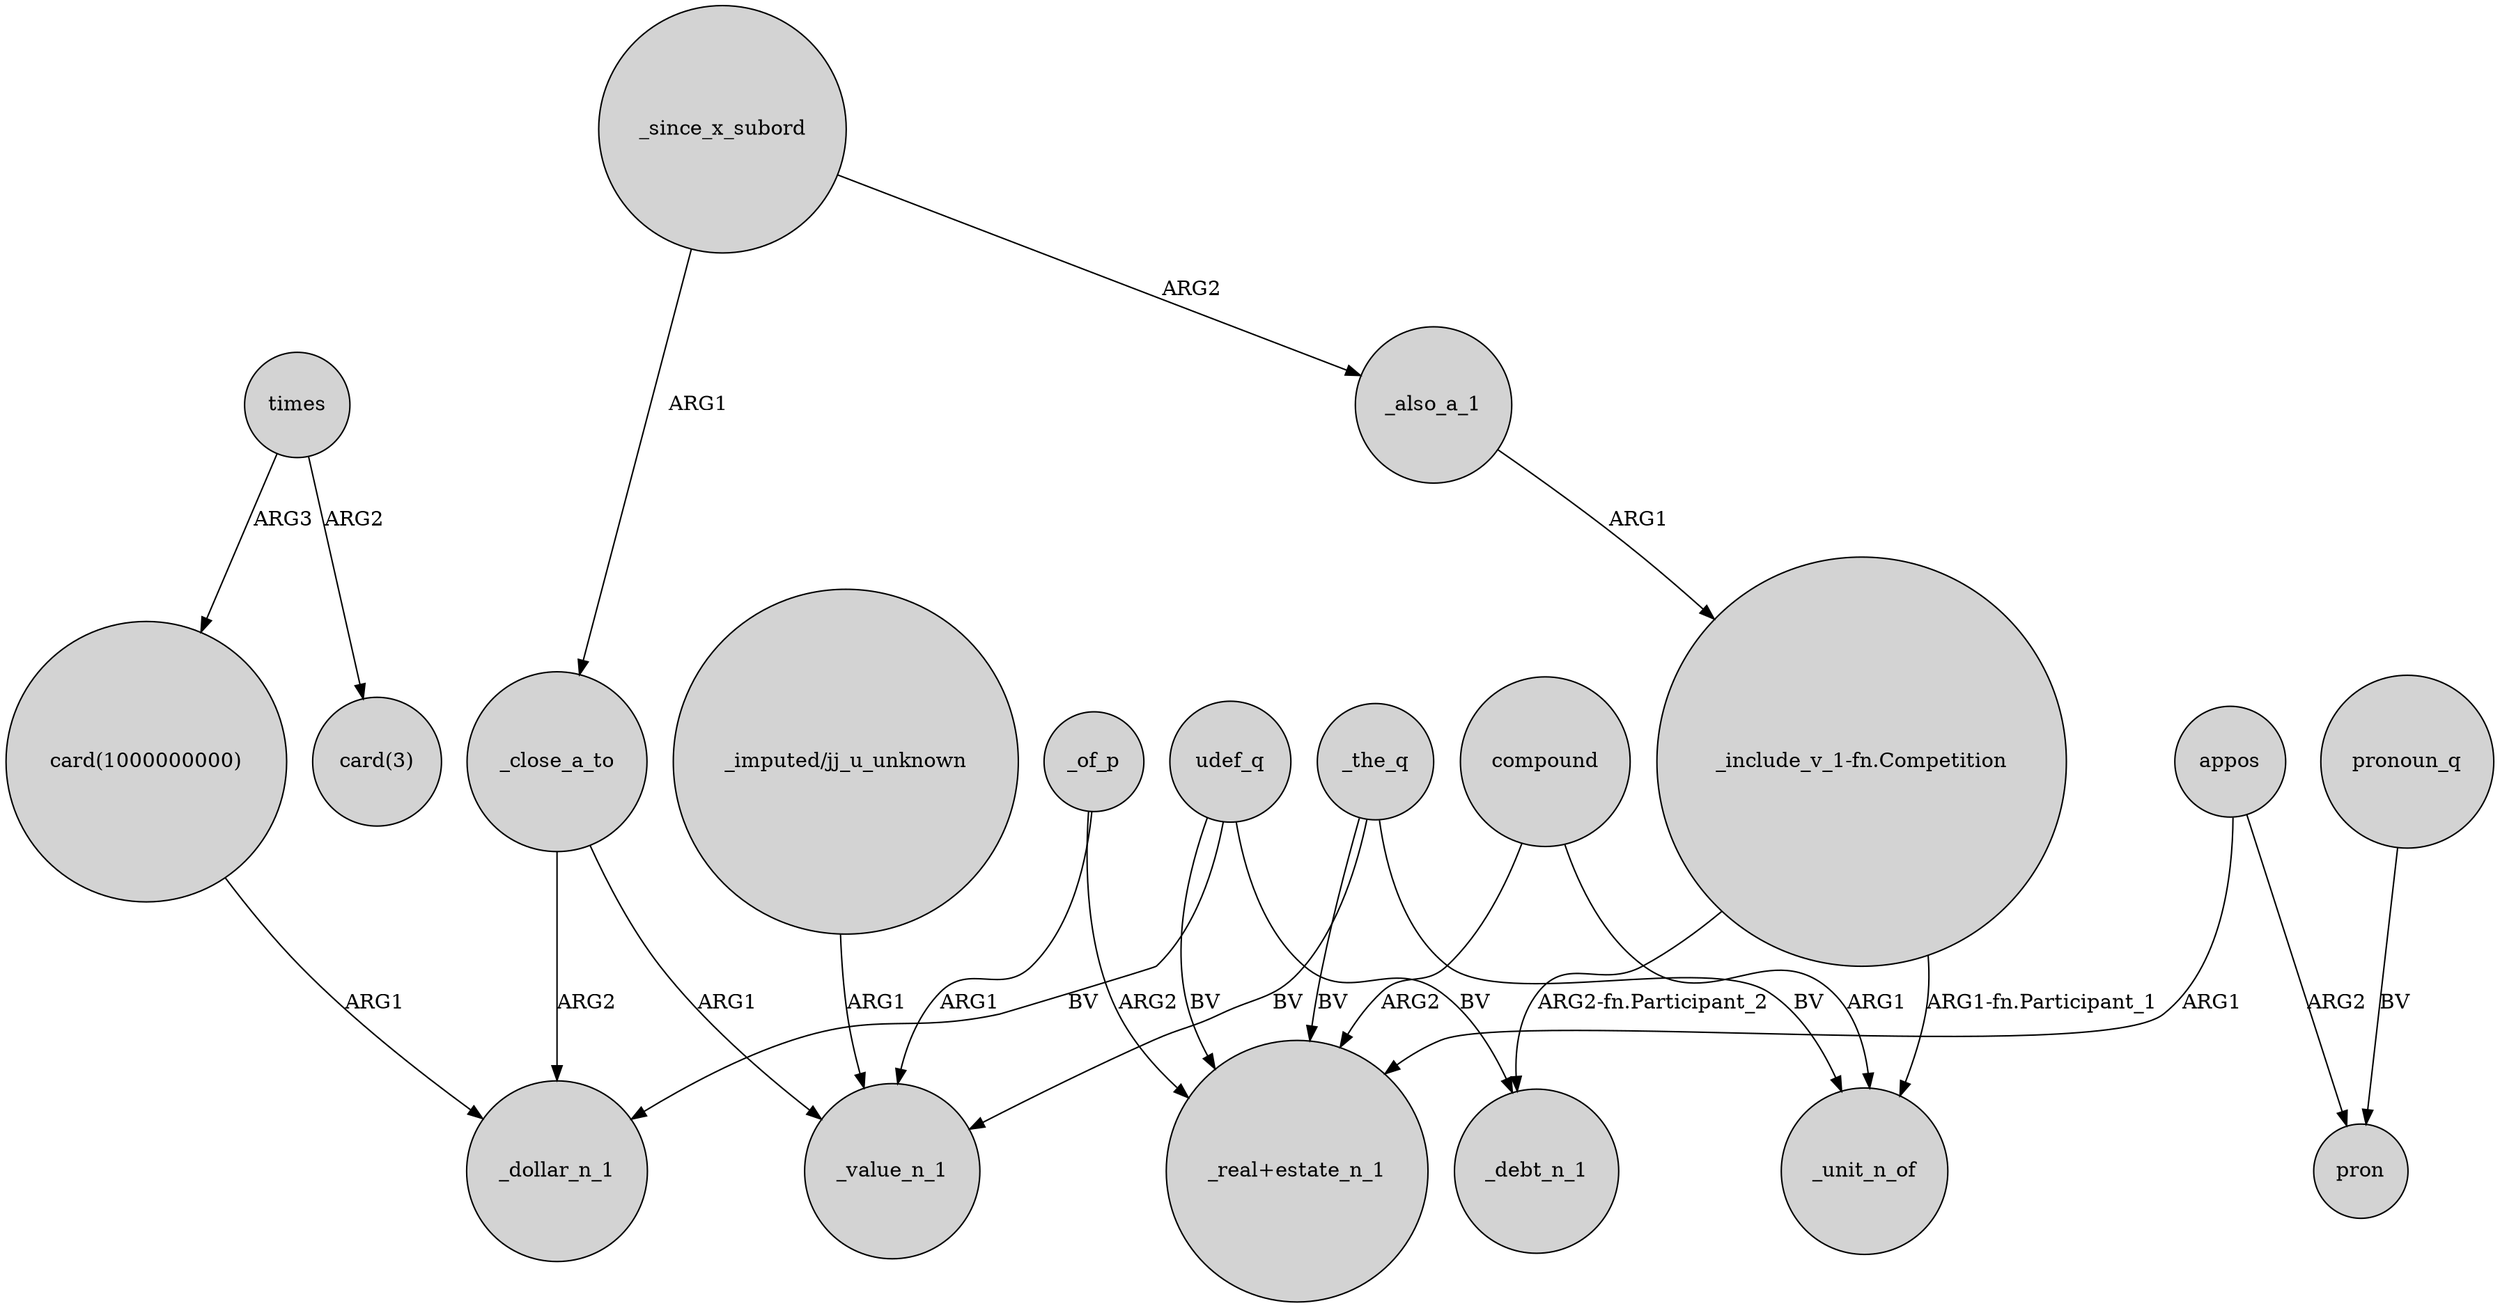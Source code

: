 digraph {
	node [shape=circle style=filled]
	"card(1000000000)" -> _dollar_n_1 [label=ARG1]
	"_include_v_1-fn.Competition" -> _unit_n_of [label="ARG1-fn.Participant_1"]
	"_include_v_1-fn.Competition" -> _debt_n_1 [label="ARG2-fn.Participant_2"]
	_since_x_subord -> _also_a_1 [label=ARG2]
	_close_a_to -> _value_n_1 [label=ARG1]
	times -> "card(3)" [label=ARG2]
	_the_q -> "_real+estate_n_1" [label=BV]
	_also_a_1 -> "_include_v_1-fn.Competition" [label=ARG1]
	compound -> "_real+estate_n_1" [label=ARG2]
	times -> "card(1000000000)" [label=ARG3]
	appos -> pron [label=ARG2]
	pronoun_q -> pron [label=BV]
	"_imputed/jj_u_unknown" -> _value_n_1 [label=ARG1]
	udef_q -> _debt_n_1 [label=BV]
	appos -> "_real+estate_n_1" [label=ARG1]
	_close_a_to -> _dollar_n_1 [label=ARG2]
	udef_q -> _dollar_n_1 [label=BV]
	_the_q -> _value_n_1 [label=BV]
	_since_x_subord -> _close_a_to [label=ARG1]
	_of_p -> _value_n_1 [label=ARG1]
	compound -> _unit_n_of [label=ARG1]
	_the_q -> _unit_n_of [label=BV]
	_of_p -> "_real+estate_n_1" [label=ARG2]
	udef_q -> "_real+estate_n_1" [label=BV]
}
